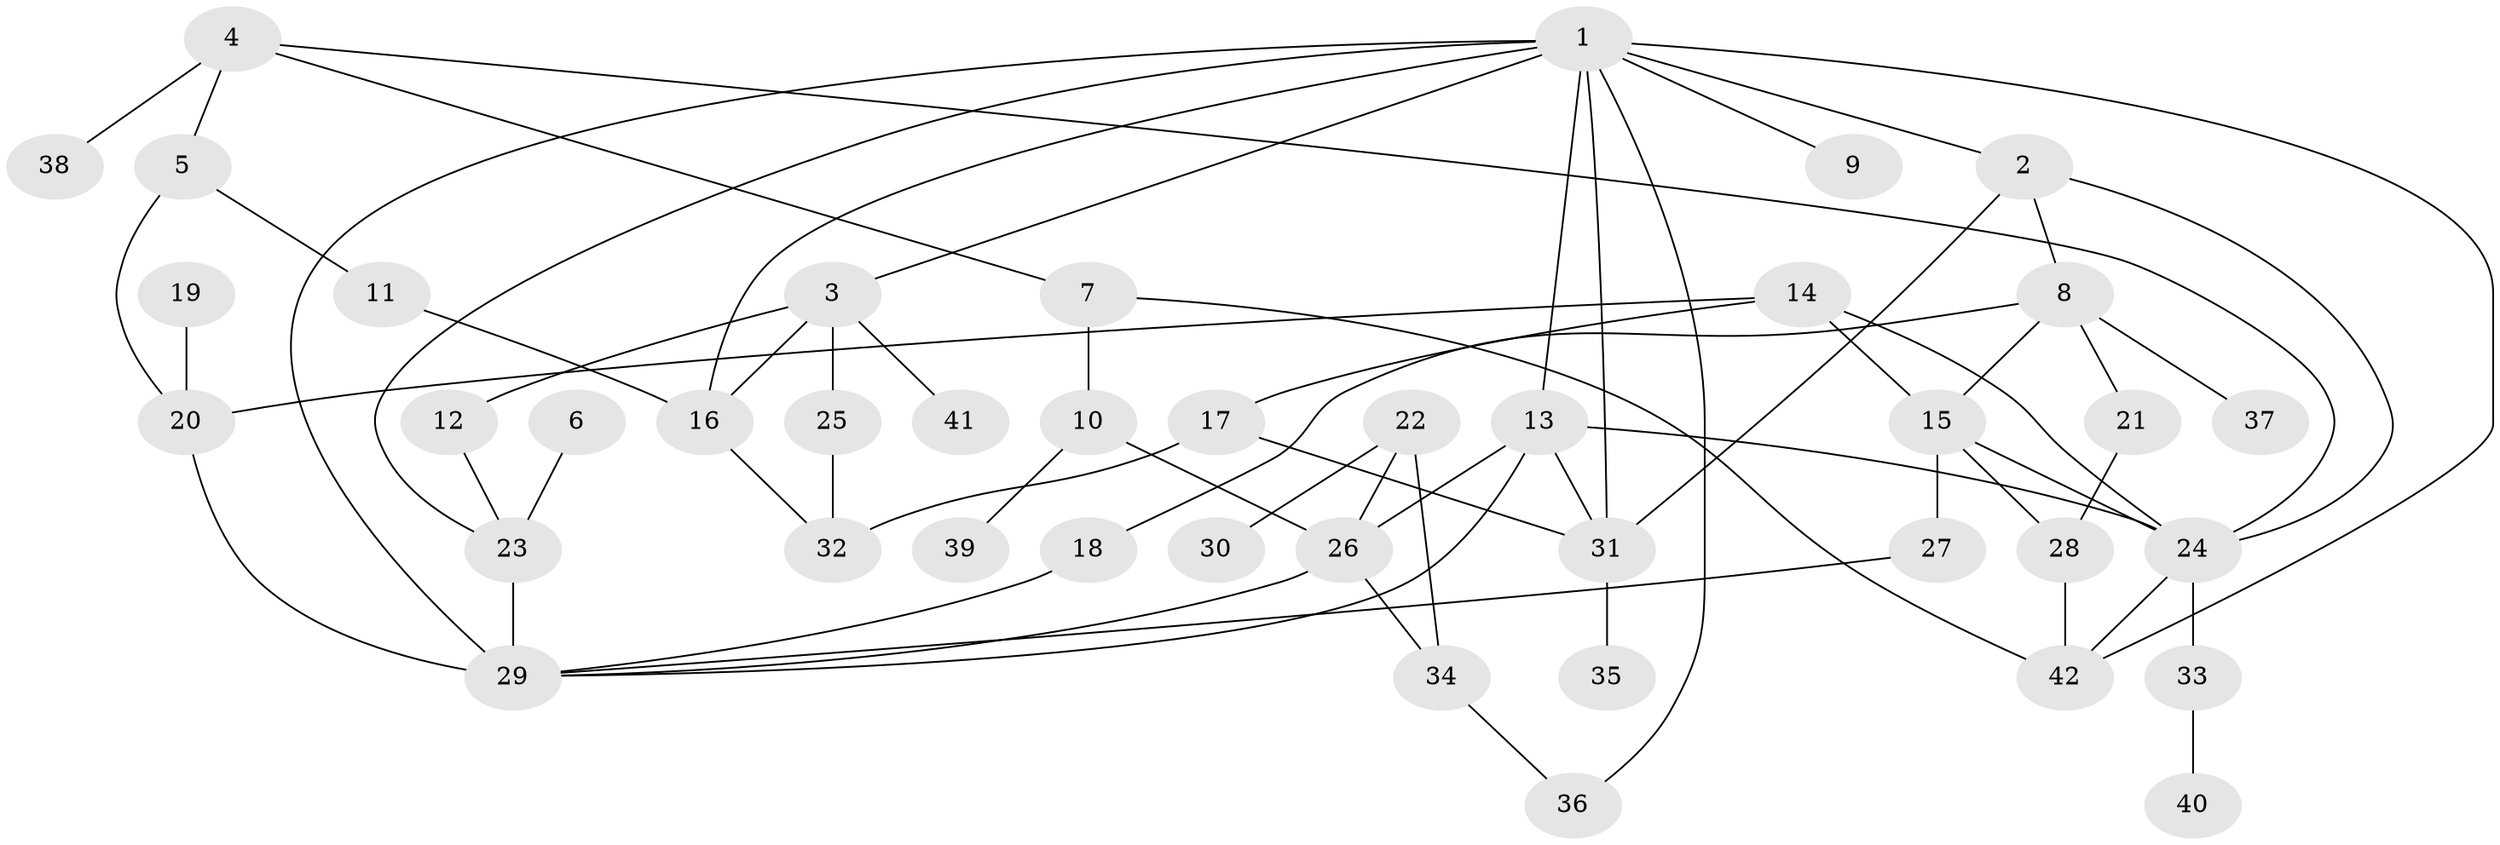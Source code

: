 // original degree distribution, {10: 0.01694915254237288, 4: 0.13559322033898305, 6: 0.05084745762711865, 5: 0.1016949152542373, 2: 0.288135593220339, 1: 0.1694915254237288, 3: 0.23728813559322035}
// Generated by graph-tools (version 1.1) at 2025/36/03/04/25 23:36:07]
// undirected, 42 vertices, 66 edges
graph export_dot {
  node [color=gray90,style=filled];
  1;
  2;
  3;
  4;
  5;
  6;
  7;
  8;
  9;
  10;
  11;
  12;
  13;
  14;
  15;
  16;
  17;
  18;
  19;
  20;
  21;
  22;
  23;
  24;
  25;
  26;
  27;
  28;
  29;
  30;
  31;
  32;
  33;
  34;
  35;
  36;
  37;
  38;
  39;
  40;
  41;
  42;
  1 -- 2 [weight=1.0];
  1 -- 3 [weight=1.0];
  1 -- 9 [weight=1.0];
  1 -- 13 [weight=1.0];
  1 -- 16 [weight=1.0];
  1 -- 23 [weight=1.0];
  1 -- 29 [weight=1.0];
  1 -- 31 [weight=1.0];
  1 -- 36 [weight=1.0];
  1 -- 42 [weight=1.0];
  2 -- 8 [weight=1.0];
  2 -- 24 [weight=1.0];
  2 -- 31 [weight=1.0];
  3 -- 12 [weight=1.0];
  3 -- 16 [weight=1.0];
  3 -- 25 [weight=1.0];
  3 -- 41 [weight=1.0];
  4 -- 5 [weight=1.0];
  4 -- 7 [weight=1.0];
  4 -- 24 [weight=1.0];
  4 -- 38 [weight=1.0];
  5 -- 11 [weight=2.0];
  5 -- 20 [weight=1.0];
  6 -- 23 [weight=1.0];
  7 -- 10 [weight=1.0];
  7 -- 42 [weight=1.0];
  8 -- 15 [weight=1.0];
  8 -- 18 [weight=1.0];
  8 -- 21 [weight=2.0];
  8 -- 37 [weight=1.0];
  10 -- 26 [weight=1.0];
  10 -- 39 [weight=1.0];
  11 -- 16 [weight=1.0];
  12 -- 23 [weight=1.0];
  13 -- 24 [weight=1.0];
  13 -- 26 [weight=1.0];
  13 -- 29 [weight=1.0];
  13 -- 31 [weight=1.0];
  14 -- 15 [weight=1.0];
  14 -- 17 [weight=1.0];
  14 -- 20 [weight=1.0];
  14 -- 24 [weight=1.0];
  15 -- 24 [weight=1.0];
  15 -- 27 [weight=1.0];
  15 -- 28 [weight=1.0];
  16 -- 32 [weight=1.0];
  17 -- 31 [weight=1.0];
  17 -- 32 [weight=1.0];
  18 -- 29 [weight=1.0];
  19 -- 20 [weight=1.0];
  20 -- 29 [weight=2.0];
  21 -- 28 [weight=1.0];
  22 -- 26 [weight=1.0];
  22 -- 30 [weight=1.0];
  22 -- 34 [weight=1.0];
  23 -- 29 [weight=2.0];
  24 -- 33 [weight=2.0];
  24 -- 42 [weight=1.0];
  25 -- 32 [weight=1.0];
  26 -- 29 [weight=1.0];
  26 -- 34 [weight=1.0];
  27 -- 29 [weight=1.0];
  28 -- 42 [weight=1.0];
  31 -- 35 [weight=1.0];
  33 -- 40 [weight=1.0];
  34 -- 36 [weight=1.0];
}
